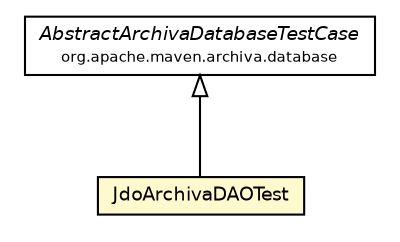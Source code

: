#!/usr/local/bin/dot
#
# Class diagram 
# Generated by UmlGraph version 4.6 (http://www.spinellis.gr/sw/umlgraph)
#

digraph G {
	edge [fontname="Helvetica",fontsize=10,labelfontname="Helvetica",labelfontsize=10];
	node [fontname="Helvetica",fontsize=10,shape=plaintext];
	// org.apache.maven.archiva.database.AbstractArchivaDatabaseTestCase
	c31102 [label=<<table border="0" cellborder="1" cellspacing="0" cellpadding="2" port="p" href="../AbstractArchivaDatabaseTestCase.html">
		<tr><td><table border="0" cellspacing="0" cellpadding="1">
			<tr><td><font face="Helvetica-Oblique"> AbstractArchivaDatabaseTestCase </font></td></tr>
			<tr><td><font point-size="7.0"> org.apache.maven.archiva.database </font></td></tr>
		</table></td></tr>
		</table>>, fontname="Helvetica", fontcolor="black", fontsize=9.0];
	// org.apache.maven.archiva.database.jdo.JdoArchivaDAOTest
	c31127 [label=<<table border="0" cellborder="1" cellspacing="0" cellpadding="2" port="p" bgcolor="lemonChiffon" href="./JdoArchivaDAOTest.html">
		<tr><td><table border="0" cellspacing="0" cellpadding="1">
			<tr><td> JdoArchivaDAOTest </td></tr>
		</table></td></tr>
		</table>>, fontname="Helvetica", fontcolor="black", fontsize=9.0];
	//org.apache.maven.archiva.database.jdo.JdoArchivaDAOTest extends org.apache.maven.archiva.database.AbstractArchivaDatabaseTestCase
	c31102:p -> c31127:p [dir=back,arrowtail=empty];
}

